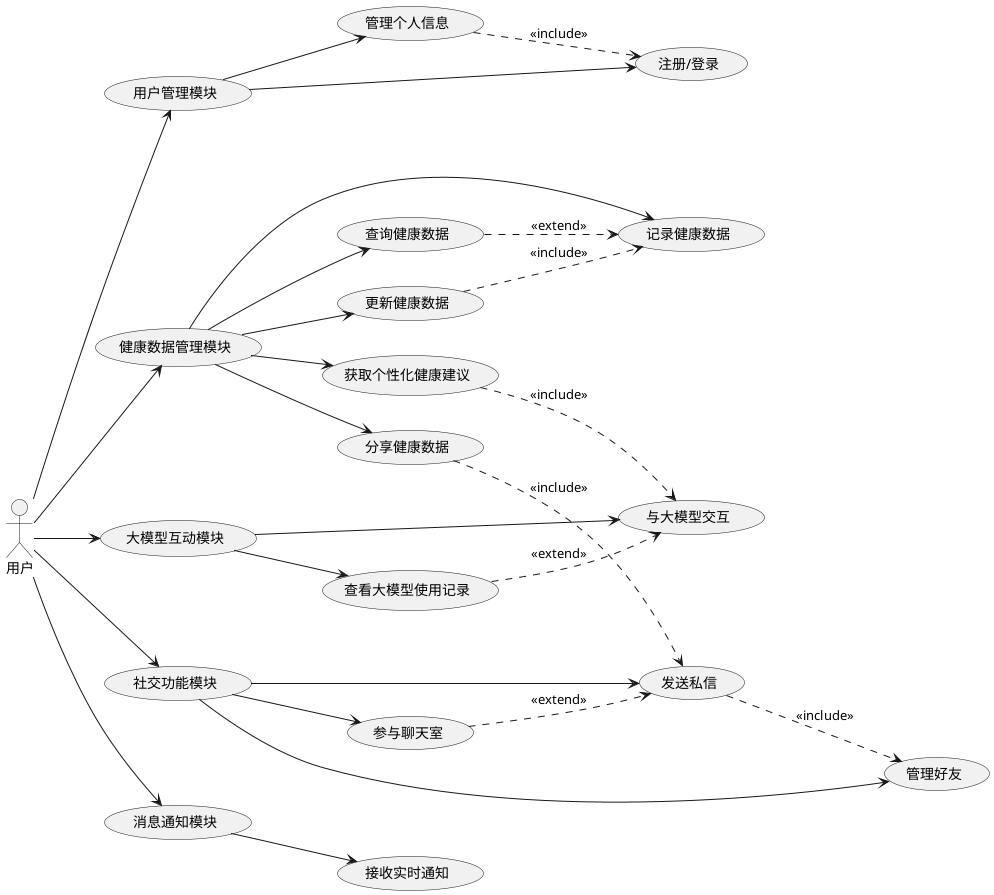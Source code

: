 @startuml user
left to right direction
actor "用户" as user

usecase "用户管理模块" as UCM1
usecase "健康数据管理模块" as UCM2
usecase "大模型互动模块" as UCM3
usecase "社交功能模块" as UCM4
usecase "消息通知模块" as UCM5

usecase "注册/登录" as UC1
usecase "管理个人信息" as UC2

usecase "记录健康数据" as UC3
usecase "查询健康数据" as UC4
usecase "获取个性化健康建议" as UC5
usecase "分享健康数据" as UC6
usecase "更新健康数据" as UC14

usecase "与大模型交互" as UC7
usecase "查看大模型使用记录" as UC12

usecase "管理好友" as UC8
usecase "发送私信" as UC9
usecase "参与聊天室" as UC11

usecase "接收实时通知" as UC10

user --> UCM1
user --> UCM2
user --> UCM3
user --> UCM4
user --> UCM5

UCM1 --> UC1
UCM1 --> UC2

UCM2 --> UC3
UCM2 --> UC4
UCM2 --> UC5
UCM2 --> UC6
UCM2 --> UC14

UCM3 --> UC7
UCM3 --> UC12

UCM4 --> UC8
UCM4 --> UC9
UCM4 --> UC11

UCM5 --> UC10

UC2 ..> UC1 : <<include>>
UC4 ..> UC3 : <<extend>>
UC14 ..> UC3 : <<include>>
UC5 ..> UC7 : <<include>>
UC6 ..> UC9 : <<include>>
UC12 ..> UC7 : <<extend>>
UC9 ..> UC8 : <<include>>
UC11 ..> UC9 : <<extend>>

@enduml